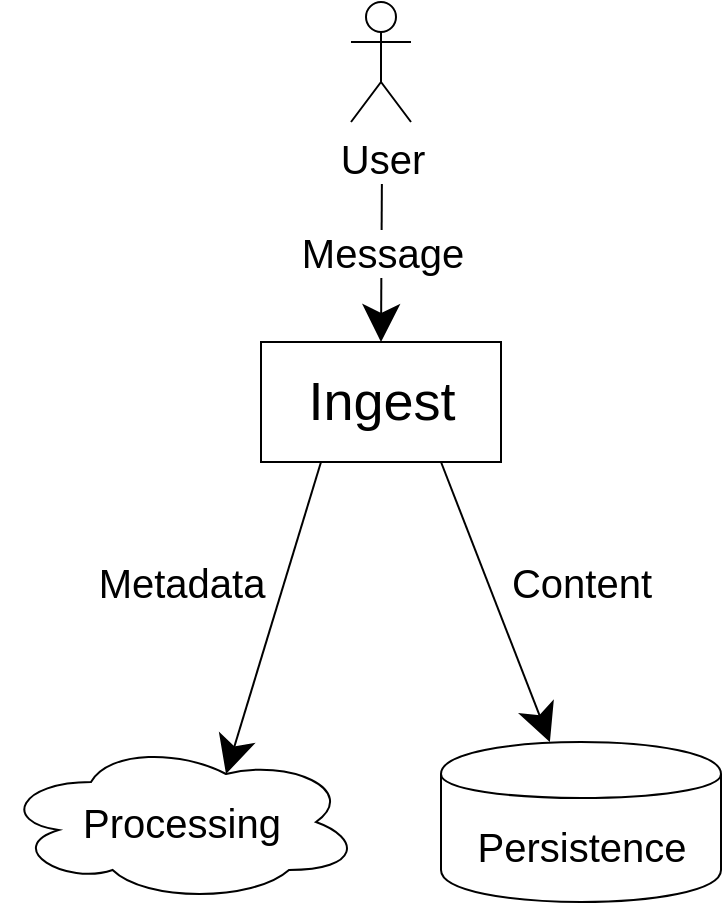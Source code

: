 <mxfile version="10.6.9" type="device"><diagram id="Y2KypPH_Kl9YFU-e4hwO" name="Page-1"><mxGraphModel dx="840" dy="505" grid="1" gridSize="10" guides="1" tooltips="1" connect="1" arrows="1" fold="1" page="1" pageScale="1" pageWidth="800" pageHeight="800" background="#FFFFFF" math="0" shadow="0"><root><mxCell id="0"/><mxCell id="1" parent="0"/><mxCell id="Xzp9ts1WLVxteTkFG8Tz-7" value="" style="orthogonalLoop=1;jettySize=auto;html=1;exitX=0.25;exitY=1;exitDx=0;exitDy=0;entryX=0.625;entryY=0.2;entryDx=0;entryDy=0;entryPerimeter=0;startArrow=none;startFill=0;endSize=16;" parent="1" source="Xzp9ts1WLVxteTkFG8Tz-1" target="Xzp9ts1WLVxteTkFG8Tz-2" edge="1"><mxGeometry x="-0.004" y="-22" relative="1" as="geometry"><mxPoint as="offset"/></mxGeometry></mxCell><mxCell id="Xzp9ts1WLVxteTkFG8Tz-8" value="" style="edgeStyle=none;orthogonalLoop=1;jettySize=auto;html=1;exitX=0.75;exitY=1;exitDx=0;exitDy=0;startArrow=none;startFill=0;endSize=16;fontSize=20;horizontal=1;" parent="1" source="Xzp9ts1WLVxteTkFG8Tz-1" target="Xzp9ts1WLVxteTkFG8Tz-3" edge="1"><mxGeometry x="0.063" y="12" relative="1" as="geometry"><mxPoint as="offset"/></mxGeometry></mxCell><mxCell id="Xzp9ts1WLVxteTkFG8Tz-1" value="&lt;font style=&quot;font-size: 27px&quot;&gt;Ingest&lt;/font&gt;" style="rounded=0;whiteSpace=wrap;html=1;" parent="1" vertex="1"><mxGeometry x="348.5" y="290" width="120" height="60" as="geometry"/></mxCell><mxCell id="Xzp9ts1WLVxteTkFG8Tz-2" value="&lt;font style=&quot;font-size: 20px&quot;&gt;Processing&lt;/font&gt;" style="ellipse;shape=cloud;whiteSpace=wrap;html=1;" parent="1" vertex="1"><mxGeometry x="218.5" y="490" width="180" height="80" as="geometry"/></mxCell><mxCell id="Xzp9ts1WLVxteTkFG8Tz-3" value="&lt;font style=&quot;font-size: 20px&quot;&gt;Persistence&lt;/font&gt;" style="shape=cylinder;whiteSpace=wrap;html=1;boundedLbl=1;backgroundOutline=1;" parent="1" vertex="1"><mxGeometry x="438.5" y="490" width="140" height="80" as="geometry"/></mxCell><mxCell id="Xzp9ts1WLVxteTkFG8Tz-10" value="&lt;font style=&quot;font-size: 20px&quot;&gt;Metadata&lt;/font&gt;" style="text;html=1;strokeColor=none;fillColor=none;align=center;verticalAlign=middle;whiteSpace=wrap;rounded=0;fontSize=20;" parent="1" vertex="1"><mxGeometry x="288.5" y="400" width="40" height="20" as="geometry"/></mxCell><mxCell id="Xzp9ts1WLVxteTkFG8Tz-12" value="Content" style="text;html=1;strokeColor=none;fillColor=none;align=center;verticalAlign=middle;whiteSpace=wrap;rounded=0;fontSize=20;" parent="1" vertex="1"><mxGeometry x="488.5" y="400" width="40" height="20" as="geometry"/></mxCell><mxCell id="DFxDWX9c6nNJcQVC61dm-2" value="Message" style="edgeStyle=none;orthogonalLoop=1;jettySize=auto;html=1;entryX=0.5;entryY=0;entryDx=0;entryDy=0;startArrow=none;startFill=0;endSize=16;fontSize=20;" parent="1" target="Xzp9ts1WLVxteTkFG8Tz-1" edge="1"><mxGeometry relative="1" as="geometry"><mxPoint x="409" y="200" as="sourcePoint"/></mxGeometry></mxCell><mxCell id="DFxDWX9c6nNJcQVC61dm-1" value="User" style="shape=umlActor;verticalLabelPosition=bottom;labelBackgroundColor=#ffffff;verticalAlign=top;html=1;outlineConnect=0;fontSize=20;" parent="1" vertex="1"><mxGeometry x="393.5" y="120" width="30" height="60" as="geometry"/></mxCell></root></mxGraphModel></diagram></mxfile>